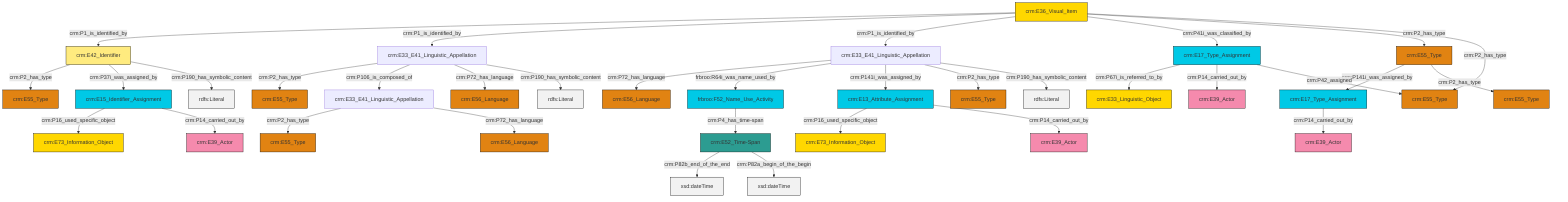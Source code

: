 graph TD
classDef Literal fill:#f2f2f2,stroke:#000000;
classDef CRM_Entity fill:#FFFFFF,stroke:#000000;
classDef Temporal_Entity fill:#00C9E6, stroke:#000000;
classDef Type fill:#E18312, stroke:#000000;
classDef Time-Span fill:#2C9C91, stroke:#000000;
classDef Appellation fill:#FFEB7F, stroke:#000000;
classDef Place fill:#008836, stroke:#000000;
classDef Persistent_Item fill:#B266B2, stroke:#000000;
classDef Conceptual_Object fill:#FFD700, stroke:#000000;
classDef Physical_Thing fill:#D2B48C, stroke:#000000;
classDef Actor fill:#f58aad, stroke:#000000;
classDef PC_Classes fill:#4ce600, stroke:#000000;
classDef Multi fill:#cccccc,stroke:#000000;

2["crm:E36_Visual_Item"]:::Conceptual_Object -->|crm:P1_is_identified_by| 3["crm:E42_Identifier"]:::Appellation
2["crm:E36_Visual_Item"]:::Conceptual_Object -->|crm:P1_is_identified_by| 4["crm:E33_E41_Linguistic_Appellation"]:::Default
2["crm:E36_Visual_Item"]:::Conceptual_Object -->|crm:P1_is_identified_by| 5["crm:E33_E41_Linguistic_Appellation"]:::Default
8["crm:E15_Identifier_Assignment"]:::Temporal_Entity -->|crm:P16_used_specific_object| 9["crm:E73_Information_Object"]:::Conceptual_Object
5["crm:E33_E41_Linguistic_Appellation"]:::Default -->|crm:P72_has_language| 16["crm:E56_Language"]:::Type
2["crm:E36_Visual_Item"]:::Conceptual_Object -->|crm:P41i_was_classified_by| 21["crm:E17_Type_Assignment"]:::Temporal_Entity
21["crm:E17_Type_Assignment"]:::Temporal_Entity -->|crm:P67i_is_referred_to_by| 22["crm:E33_Linguistic_Object"]:::Conceptual_Object
8["crm:E15_Identifier_Assignment"]:::Temporal_Entity -->|crm:P14_carried_out_by| 27["crm:E39_Actor"]:::Actor
21["crm:E17_Type_Assignment"]:::Temporal_Entity -->|crm:P14_carried_out_by| 19["crm:E39_Actor"]:::Actor
2["crm:E36_Visual_Item"]:::Conceptual_Object -->|crm:P2_has_type| 12["crm:E55_Type"]:::Type
33["crm:E13_Attribute_Assignment"]:::Temporal_Entity -->|crm:P16_used_specific_object| 0["crm:E73_Information_Object"]:::Conceptual_Object
12["crm:E55_Type"]:::Type -->|crm:P141i_was_assigned_by| 35["crm:E17_Type_Assignment"]:::Temporal_Entity
4["crm:E33_E41_Linguistic_Appellation"]:::Default -->|crm:P2_has_type| 36["crm:E55_Type"]:::Type
35["crm:E17_Type_Assignment"]:::Temporal_Entity -->|crm:P14_carried_out_by| 14["crm:E39_Actor"]:::Actor
12["crm:E55_Type"]:::Type -->|crm:P2_has_type| 25["crm:E55_Type"]:::Type
42["crm:E52_Time-Span"]:::Time-Span -->|crm:P82b_end_of_the_end| 43[xsd:dateTime]:::Literal
42["crm:E52_Time-Span"]:::Time-Span -->|crm:P82a_begin_of_the_begin| 47[xsd:dateTime]:::Literal
21["crm:E17_Type_Assignment"]:::Temporal_Entity -->|crm:P42_assigned| 50["crm:E55_Type"]:::Type
31["frbroo:F52_Name_Use_Activity"]:::Temporal_Entity -->|crm:P4_has_time-span| 42["crm:E52_Time-Span"]:::Time-Span
3["crm:E42_Identifier"]:::Appellation -->|crm:P2_has_type| 40["crm:E55_Type"]:::Type
33["crm:E13_Attribute_Assignment"]:::Temporal_Entity -->|crm:P14_carried_out_by| 23["crm:E39_Actor"]:::Actor
5["crm:E33_E41_Linguistic_Appellation"]:::Default -->|frbroo:R64i_was_name_used_by| 31["frbroo:F52_Name_Use_Activity"]:::Temporal_Entity
5["crm:E33_E41_Linguistic_Appellation"]:::Default -->|crm:P141i_was_assigned_by| 33["crm:E13_Attribute_Assignment"]:::Temporal_Entity
4["crm:E33_E41_Linguistic_Appellation"]:::Default -->|crm:P106_is_composed_of| 6["crm:E33_E41_Linguistic_Appellation"]:::Default
5["crm:E33_E41_Linguistic_Appellation"]:::Default -->|crm:P2_has_type| 44["crm:E55_Type"]:::Type
6["crm:E33_E41_Linguistic_Appellation"]:::Default -->|crm:P2_has_type| 29["crm:E55_Type"]:::Type
6["crm:E33_E41_Linguistic_Appellation"]:::Default -->|crm:P72_has_language| 10["crm:E56_Language"]:::Type
3["crm:E42_Identifier"]:::Appellation -->|crm:P37i_was_assigned_by| 8["crm:E15_Identifier_Assignment"]:::Temporal_Entity
4["crm:E33_E41_Linguistic_Appellation"]:::Default -->|crm:P72_has_language| 54["crm:E56_Language"]:::Type
3["crm:E42_Identifier"]:::Appellation -->|crm:P190_has_symbolic_content| 57[rdfs:Literal]:::Literal
5["crm:E33_E41_Linguistic_Appellation"]:::Default -->|crm:P190_has_symbolic_content| 58[rdfs:Literal]:::Literal
4["crm:E33_E41_Linguistic_Appellation"]:::Default -->|crm:P190_has_symbolic_content| 59[rdfs:Literal]:::Literal
2["crm:E36_Visual_Item"]:::Conceptual_Object -->|crm:P2_has_type| 50["crm:E55_Type"]:::Type